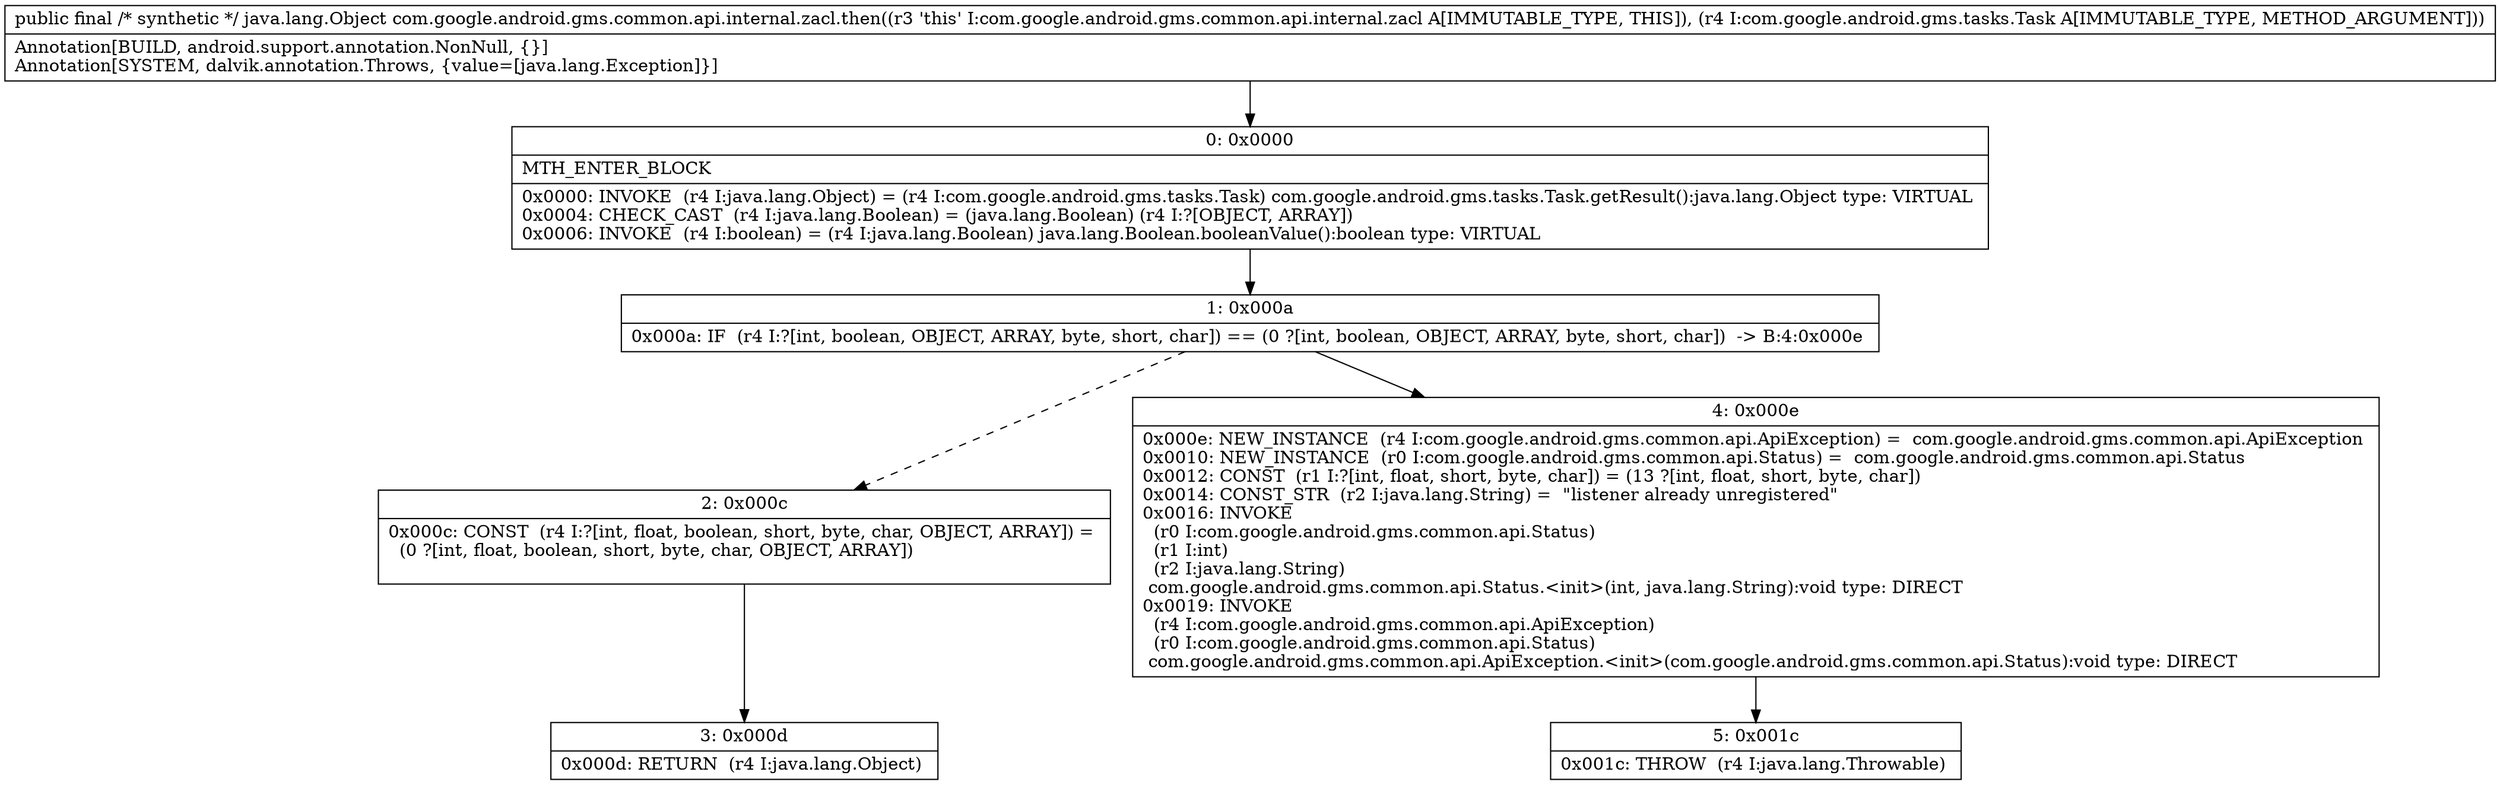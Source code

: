 digraph "CFG forcom.google.android.gms.common.api.internal.zacl.then(Lcom\/google\/android\/gms\/tasks\/Task;)Ljava\/lang\/Object;" {
Node_0 [shape=record,label="{0\:\ 0x0000|MTH_ENTER_BLOCK\l|0x0000: INVOKE  (r4 I:java.lang.Object) = (r4 I:com.google.android.gms.tasks.Task) com.google.android.gms.tasks.Task.getResult():java.lang.Object type: VIRTUAL \l0x0004: CHECK_CAST  (r4 I:java.lang.Boolean) = (java.lang.Boolean) (r4 I:?[OBJECT, ARRAY]) \l0x0006: INVOKE  (r4 I:boolean) = (r4 I:java.lang.Boolean) java.lang.Boolean.booleanValue():boolean type: VIRTUAL \l}"];
Node_1 [shape=record,label="{1\:\ 0x000a|0x000a: IF  (r4 I:?[int, boolean, OBJECT, ARRAY, byte, short, char]) == (0 ?[int, boolean, OBJECT, ARRAY, byte, short, char])  \-\> B:4:0x000e \l}"];
Node_2 [shape=record,label="{2\:\ 0x000c|0x000c: CONST  (r4 I:?[int, float, boolean, short, byte, char, OBJECT, ARRAY]) = \l  (0 ?[int, float, boolean, short, byte, char, OBJECT, ARRAY])\l \l}"];
Node_3 [shape=record,label="{3\:\ 0x000d|0x000d: RETURN  (r4 I:java.lang.Object) \l}"];
Node_4 [shape=record,label="{4\:\ 0x000e|0x000e: NEW_INSTANCE  (r4 I:com.google.android.gms.common.api.ApiException) =  com.google.android.gms.common.api.ApiException \l0x0010: NEW_INSTANCE  (r0 I:com.google.android.gms.common.api.Status) =  com.google.android.gms.common.api.Status \l0x0012: CONST  (r1 I:?[int, float, short, byte, char]) = (13 ?[int, float, short, byte, char]) \l0x0014: CONST_STR  (r2 I:java.lang.String) =  \"listener already unregistered\" \l0x0016: INVOKE  \l  (r0 I:com.google.android.gms.common.api.Status)\l  (r1 I:int)\l  (r2 I:java.lang.String)\l com.google.android.gms.common.api.Status.\<init\>(int, java.lang.String):void type: DIRECT \l0x0019: INVOKE  \l  (r4 I:com.google.android.gms.common.api.ApiException)\l  (r0 I:com.google.android.gms.common.api.Status)\l com.google.android.gms.common.api.ApiException.\<init\>(com.google.android.gms.common.api.Status):void type: DIRECT \l}"];
Node_5 [shape=record,label="{5\:\ 0x001c|0x001c: THROW  (r4 I:java.lang.Throwable) \l}"];
MethodNode[shape=record,label="{public final \/* synthetic *\/ java.lang.Object com.google.android.gms.common.api.internal.zacl.then((r3 'this' I:com.google.android.gms.common.api.internal.zacl A[IMMUTABLE_TYPE, THIS]), (r4 I:com.google.android.gms.tasks.Task A[IMMUTABLE_TYPE, METHOD_ARGUMENT]))  | Annotation[BUILD, android.support.annotation.NonNull, \{\}]\lAnnotation[SYSTEM, dalvik.annotation.Throws, \{value=[java.lang.Exception]\}]\l}"];
MethodNode -> Node_0;
Node_0 -> Node_1;
Node_1 -> Node_2[style=dashed];
Node_1 -> Node_4;
Node_2 -> Node_3;
Node_4 -> Node_5;
}

